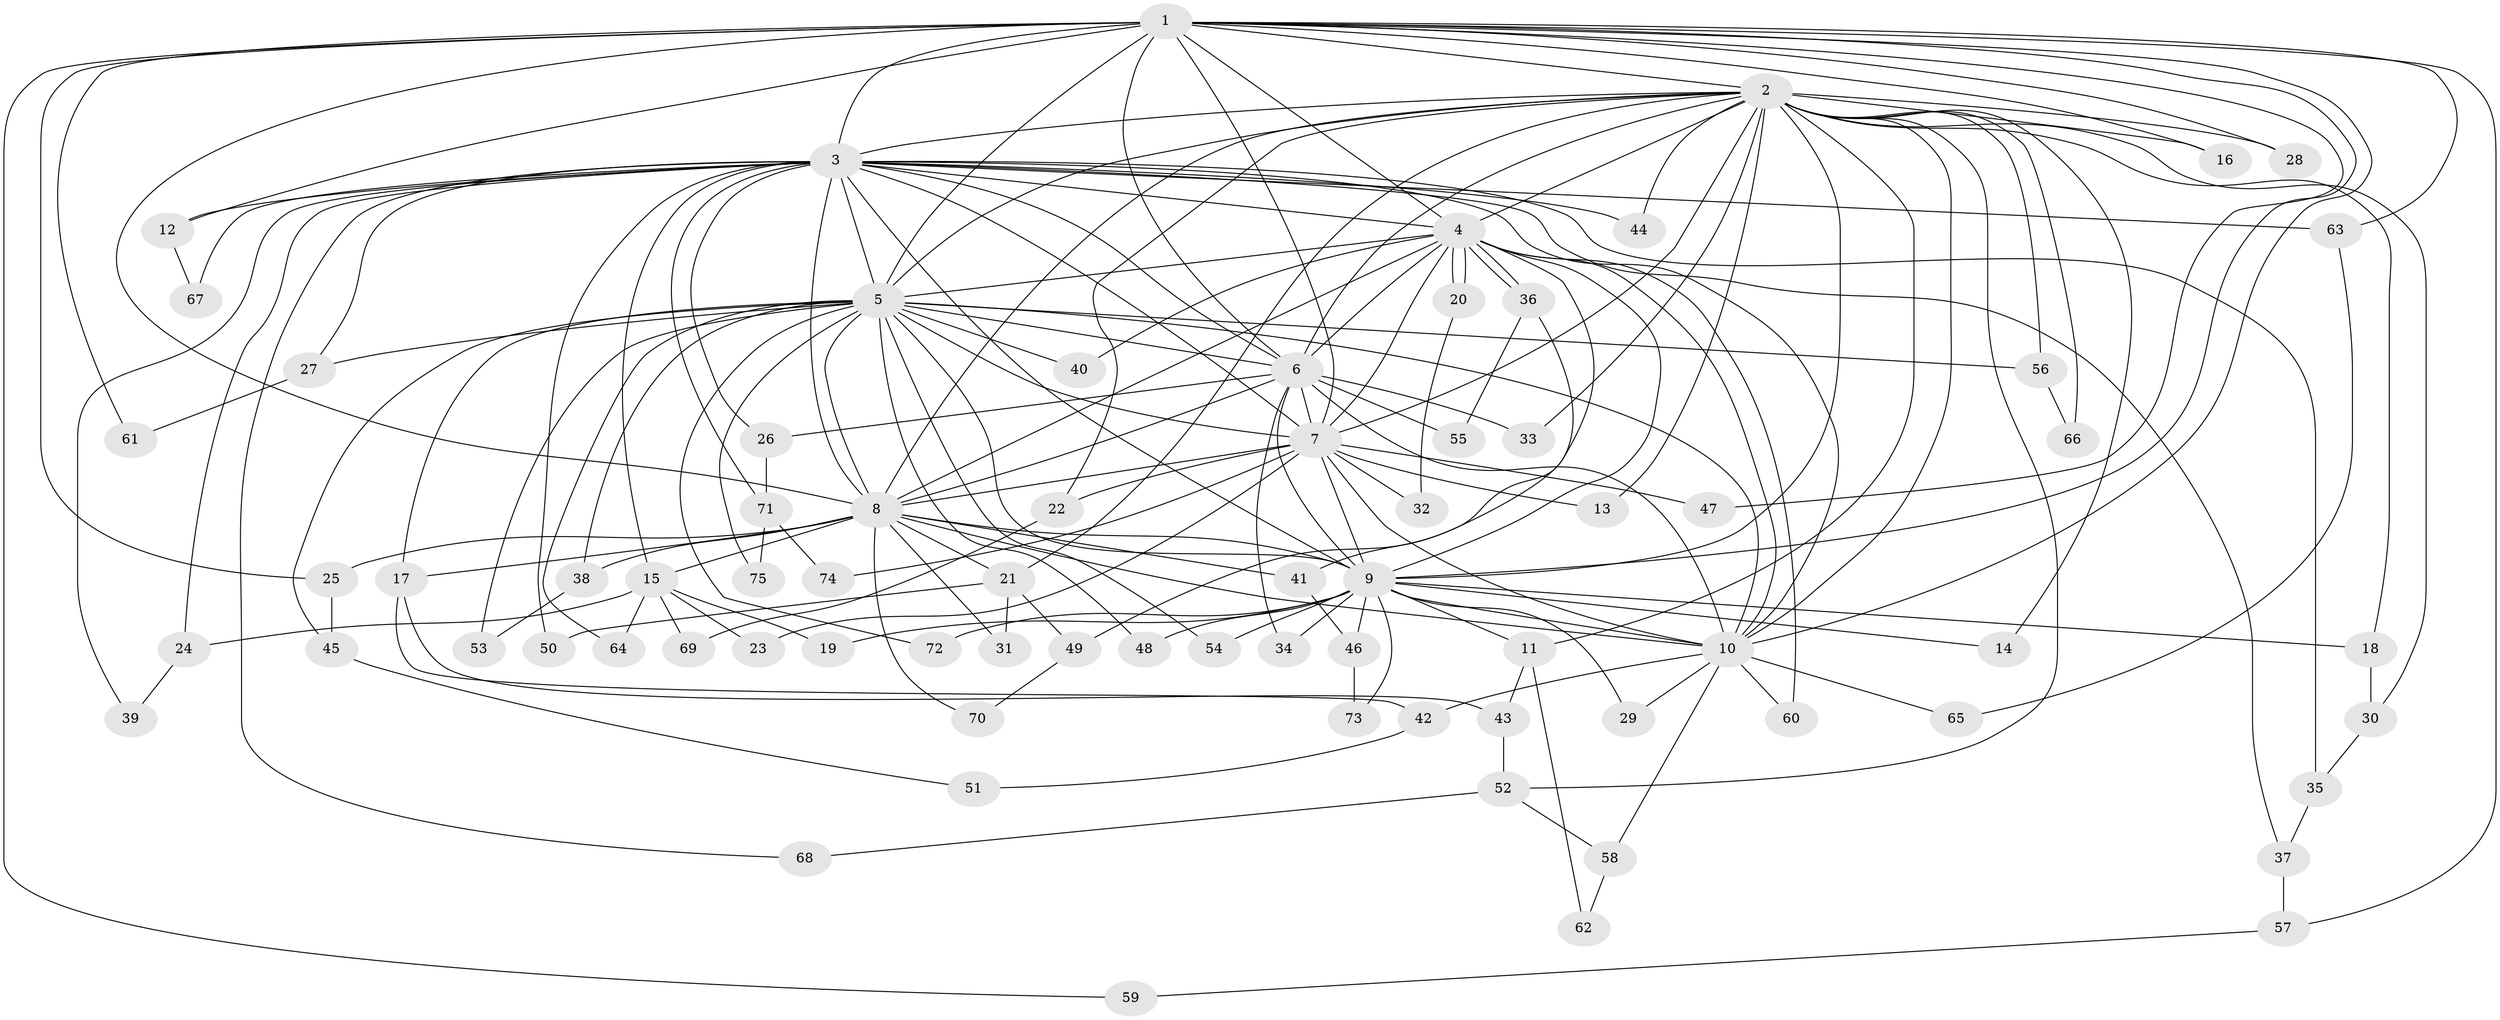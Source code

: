 // Generated by graph-tools (version 1.1) at 2025/49/03/09/25 03:49:33]
// undirected, 75 vertices, 175 edges
graph export_dot {
graph [start="1"]
  node [color=gray90,style=filled];
  1;
  2;
  3;
  4;
  5;
  6;
  7;
  8;
  9;
  10;
  11;
  12;
  13;
  14;
  15;
  16;
  17;
  18;
  19;
  20;
  21;
  22;
  23;
  24;
  25;
  26;
  27;
  28;
  29;
  30;
  31;
  32;
  33;
  34;
  35;
  36;
  37;
  38;
  39;
  40;
  41;
  42;
  43;
  44;
  45;
  46;
  47;
  48;
  49;
  50;
  51;
  52;
  53;
  54;
  55;
  56;
  57;
  58;
  59;
  60;
  61;
  62;
  63;
  64;
  65;
  66;
  67;
  68;
  69;
  70;
  71;
  72;
  73;
  74;
  75;
  1 -- 2;
  1 -- 3;
  1 -- 4;
  1 -- 5;
  1 -- 6;
  1 -- 7;
  1 -- 8;
  1 -- 9;
  1 -- 10;
  1 -- 12;
  1 -- 16;
  1 -- 25;
  1 -- 28;
  1 -- 47;
  1 -- 57;
  1 -- 59;
  1 -- 61;
  1 -- 63;
  2 -- 3;
  2 -- 4;
  2 -- 5;
  2 -- 6;
  2 -- 7;
  2 -- 8;
  2 -- 9;
  2 -- 10;
  2 -- 11;
  2 -- 13;
  2 -- 14;
  2 -- 16;
  2 -- 18;
  2 -- 21;
  2 -- 22;
  2 -- 28;
  2 -- 30;
  2 -- 33;
  2 -- 44;
  2 -- 52;
  2 -- 56;
  2 -- 66;
  3 -- 4;
  3 -- 5;
  3 -- 6;
  3 -- 7;
  3 -- 8;
  3 -- 9;
  3 -- 10;
  3 -- 12;
  3 -- 15;
  3 -- 24;
  3 -- 26;
  3 -- 27;
  3 -- 35;
  3 -- 37;
  3 -- 39;
  3 -- 44;
  3 -- 50;
  3 -- 63;
  3 -- 67;
  3 -- 68;
  3 -- 71;
  4 -- 5;
  4 -- 6;
  4 -- 7;
  4 -- 8;
  4 -- 9;
  4 -- 10;
  4 -- 20;
  4 -- 20;
  4 -- 36;
  4 -- 36;
  4 -- 40;
  4 -- 49;
  4 -- 60;
  5 -- 6;
  5 -- 7;
  5 -- 8;
  5 -- 9;
  5 -- 10;
  5 -- 17;
  5 -- 27;
  5 -- 38;
  5 -- 40;
  5 -- 45;
  5 -- 48;
  5 -- 53;
  5 -- 54;
  5 -- 56;
  5 -- 64;
  5 -- 72;
  5 -- 75;
  6 -- 7;
  6 -- 8;
  6 -- 9;
  6 -- 10;
  6 -- 26;
  6 -- 33;
  6 -- 34;
  6 -- 55;
  7 -- 8;
  7 -- 9;
  7 -- 10;
  7 -- 13;
  7 -- 22;
  7 -- 23;
  7 -- 32;
  7 -- 47;
  7 -- 74;
  8 -- 9;
  8 -- 10;
  8 -- 15;
  8 -- 17;
  8 -- 21;
  8 -- 25;
  8 -- 31;
  8 -- 38;
  8 -- 41;
  8 -- 70;
  9 -- 10;
  9 -- 11;
  9 -- 14;
  9 -- 18;
  9 -- 19;
  9 -- 29;
  9 -- 34;
  9 -- 46;
  9 -- 48;
  9 -- 54;
  9 -- 72;
  9 -- 73;
  10 -- 29;
  10 -- 42;
  10 -- 58;
  10 -- 60;
  10 -- 65;
  11 -- 43;
  11 -- 62;
  12 -- 67;
  15 -- 19;
  15 -- 23;
  15 -- 24;
  15 -- 64;
  15 -- 69;
  17 -- 42;
  17 -- 43;
  18 -- 30;
  20 -- 32;
  21 -- 31;
  21 -- 49;
  21 -- 50;
  22 -- 69;
  24 -- 39;
  25 -- 45;
  26 -- 71;
  27 -- 61;
  30 -- 35;
  35 -- 37;
  36 -- 41;
  36 -- 55;
  37 -- 57;
  38 -- 53;
  41 -- 46;
  42 -- 51;
  43 -- 52;
  45 -- 51;
  46 -- 73;
  49 -- 70;
  52 -- 58;
  52 -- 68;
  56 -- 66;
  57 -- 59;
  58 -- 62;
  63 -- 65;
  71 -- 74;
  71 -- 75;
}
